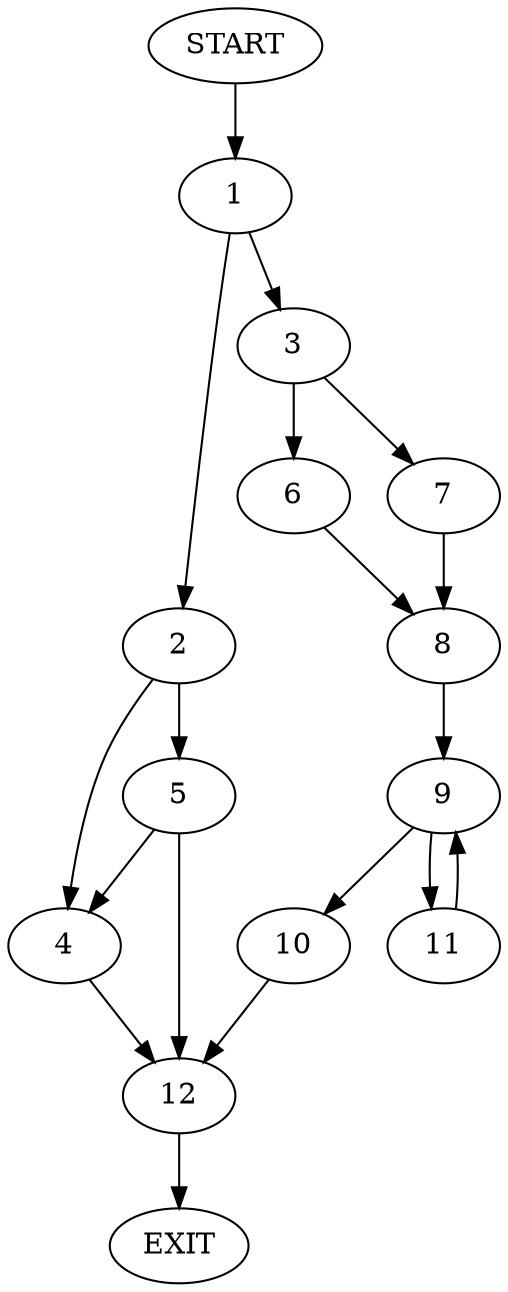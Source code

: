 digraph {
0 [label="START"]
13 [label="EXIT"]
0 -> 1
1 -> 2
1 -> 3
2 -> 4
2 -> 5
3 -> 6
3 -> 7
6 -> 8
7 -> 8
8 -> 9
9 -> 10
9 -> 11
10 -> 12
11 -> 9
12 -> 13
5 -> 4
5 -> 12
4 -> 12
}
